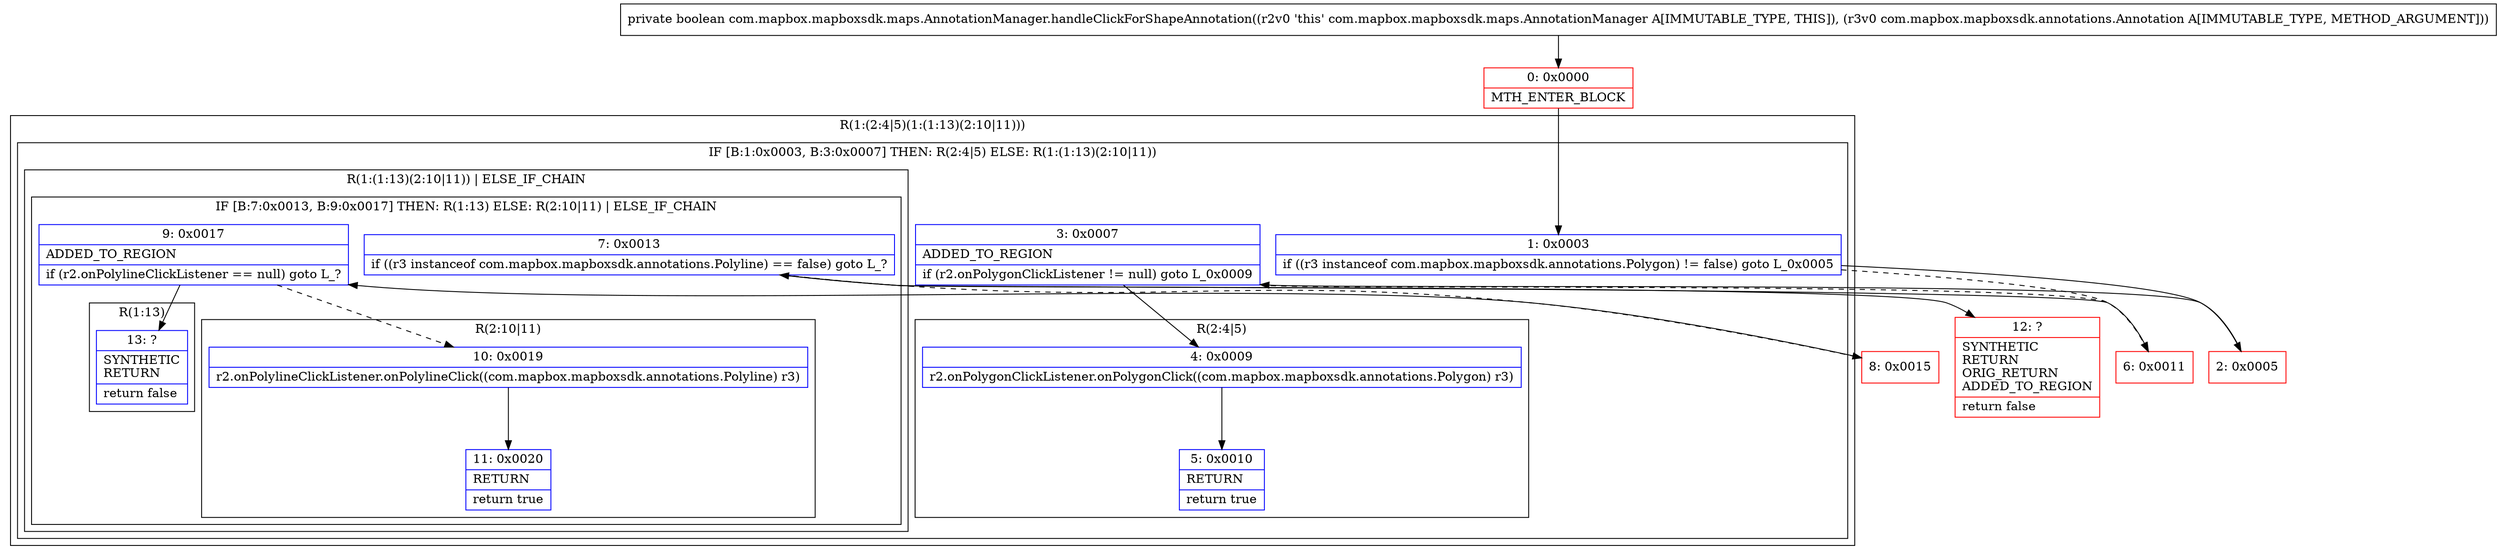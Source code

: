 digraph "CFG forcom.mapbox.mapboxsdk.maps.AnnotationManager.handleClickForShapeAnnotation(Lcom\/mapbox\/mapboxsdk\/annotations\/Annotation;)Z" {
subgraph cluster_Region_425607336 {
label = "R(1:(2:4|5)(1:(1:13)(2:10|11)))";
node [shape=record,color=blue];
subgraph cluster_IfRegion_1917063156 {
label = "IF [B:1:0x0003, B:3:0x0007] THEN: R(2:4|5) ELSE: R(1:(1:13)(2:10|11))";
node [shape=record,color=blue];
Node_1 [shape=record,label="{1\:\ 0x0003|if ((r3 instanceof com.mapbox.mapboxsdk.annotations.Polygon) != false) goto L_0x0005\l}"];
Node_3 [shape=record,label="{3\:\ 0x0007|ADDED_TO_REGION\l|if (r2.onPolygonClickListener != null) goto L_0x0009\l}"];
subgraph cluster_Region_997149979 {
label = "R(2:4|5)";
node [shape=record,color=blue];
Node_4 [shape=record,label="{4\:\ 0x0009|r2.onPolygonClickListener.onPolygonClick((com.mapbox.mapboxsdk.annotations.Polygon) r3)\l}"];
Node_5 [shape=record,label="{5\:\ 0x0010|RETURN\l|return true\l}"];
}
subgraph cluster_Region_942382116 {
label = "R(1:(1:13)(2:10|11)) | ELSE_IF_CHAIN\l";
node [shape=record,color=blue];
subgraph cluster_IfRegion_1394327689 {
label = "IF [B:7:0x0013, B:9:0x0017] THEN: R(1:13) ELSE: R(2:10|11) | ELSE_IF_CHAIN\l";
node [shape=record,color=blue];
Node_7 [shape=record,label="{7\:\ 0x0013|if ((r3 instanceof com.mapbox.mapboxsdk.annotations.Polyline) == false) goto L_?\l}"];
Node_9 [shape=record,label="{9\:\ 0x0017|ADDED_TO_REGION\l|if (r2.onPolylineClickListener == null) goto L_?\l}"];
subgraph cluster_Region_24272561 {
label = "R(1:13)";
node [shape=record,color=blue];
Node_13 [shape=record,label="{13\:\ ?|SYNTHETIC\lRETURN\l|return false\l}"];
}
subgraph cluster_Region_1085590545 {
label = "R(2:10|11)";
node [shape=record,color=blue];
Node_10 [shape=record,label="{10\:\ 0x0019|r2.onPolylineClickListener.onPolylineClick((com.mapbox.mapboxsdk.annotations.Polyline) r3)\l}"];
Node_11 [shape=record,label="{11\:\ 0x0020|RETURN\l|return true\l}"];
}
}
}
}
}
Node_0 [shape=record,color=red,label="{0\:\ 0x0000|MTH_ENTER_BLOCK\l}"];
Node_2 [shape=record,color=red,label="{2\:\ 0x0005}"];
Node_6 [shape=record,color=red,label="{6\:\ 0x0011}"];
Node_8 [shape=record,color=red,label="{8\:\ 0x0015}"];
Node_12 [shape=record,color=red,label="{12\:\ ?|SYNTHETIC\lRETURN\lORIG_RETURN\lADDED_TO_REGION\l|return false\l}"];
MethodNode[shape=record,label="{private boolean com.mapbox.mapboxsdk.maps.AnnotationManager.handleClickForShapeAnnotation((r2v0 'this' com.mapbox.mapboxsdk.maps.AnnotationManager A[IMMUTABLE_TYPE, THIS]), (r3v0 com.mapbox.mapboxsdk.annotations.Annotation A[IMMUTABLE_TYPE, METHOD_ARGUMENT])) }"];
MethodNode -> Node_0;
Node_1 -> Node_2;
Node_1 -> Node_6[style=dashed];
Node_3 -> Node_4;
Node_3 -> Node_6[style=dashed];
Node_4 -> Node_5;
Node_7 -> Node_8[style=dashed];
Node_7 -> Node_12;
Node_9 -> Node_10[style=dashed];
Node_9 -> Node_13;
Node_10 -> Node_11;
Node_0 -> Node_1;
Node_2 -> Node_3;
Node_6 -> Node_7;
Node_8 -> Node_9;
}

